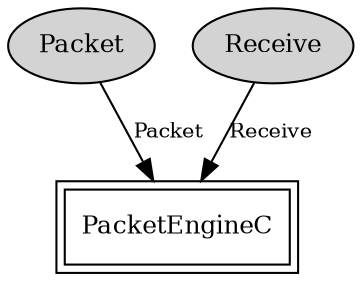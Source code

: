 digraph "PacketReceiverC" {
  n0x7d8ff5c8 [shape=ellipse, style=filled, label="Packet", fontsize=12];
  "PacketEngineC" [fontsize=12, shape=box,peripheries=2, URL="PacketEngineC.html"];
  n0x7d8ff0e8 [shape=ellipse, style=filled, label="Receive", fontsize=12];
  "PacketEngineC" [fontsize=12, shape=box,peripheries=2, URL="PacketEngineC.html"];
  "n0x7d8ff5c8" -> "PacketEngineC" [label="Packet", URL="../ihtml/tos.interfaces.Packet.html", fontsize=10];
  "n0x7d8ff0e8" -> "PacketEngineC" [label="Receive", URL="../ihtml/tos.interfaces.Receive.html", fontsize=10];
}

